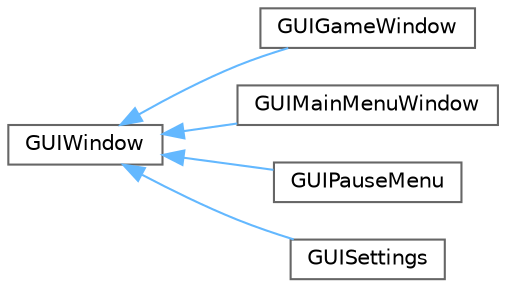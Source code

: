 digraph "Graphical Class Hierarchy"
{
 // LATEX_PDF_SIZE
  bgcolor="transparent";
  edge [fontname=Helvetica,fontsize=10,labelfontname=Helvetica,labelfontsize=10];
  node [fontname=Helvetica,fontsize=10,shape=box,height=0.2,width=0.4];
  rankdir="LR";
  Node0 [id="Node000000",label="GUIWindow",height=0.2,width=0.4,color="grey40", fillcolor="white", style="filled",URL="$class_g_u_i_window.html",tooltip="This class represents a GUI window."];
  Node0 -> Node1 [id="edge4_Node000000_Node000001",dir="back",color="steelblue1",style="solid",tooltip=" "];
  Node1 [id="Node000001",label="GUIGameWindow",height=0.2,width=0.4,color="grey40", fillcolor="white", style="filled",URL="$class_g_u_i_game_window.html",tooltip="Class representing the GUI game window."];
  Node0 -> Node2 [id="edge5_Node000000_Node000002",dir="back",color="steelblue1",style="solid",tooltip=" "];
  Node2 [id="Node000002",label="GUIMainMenuWindow",height=0.2,width=0.4,color="grey40", fillcolor="white", style="filled",URL="$class_g_u_i_main_menu_window.html",tooltip="This class handles the main menu window of the MiniYugioh game."];
  Node0 -> Node3 [id="edge6_Node000000_Node000003",dir="back",color="steelblue1",style="solid",tooltip=" "];
  Node3 [id="Node000003",label="GUIPauseMenu",height=0.2,width=0.4,color="grey40", fillcolor="white", style="filled",URL="$class_g_u_i_pause_menu.html",tooltip="This class handles the pause menu of the MiniYugioh game."];
  Node0 -> Node4 [id="edge7_Node000000_Node000004",dir="back",color="steelblue1",style="solid",tooltip=" "];
  Node4 [id="Node000004",label="GUISettings",height=0.2,width=0.4,color="grey40", fillcolor="white", style="filled",URL="$class_g_u_i_settings.html",tooltip="This class handles the GUI settings of the MiniYugioh game."];
}
